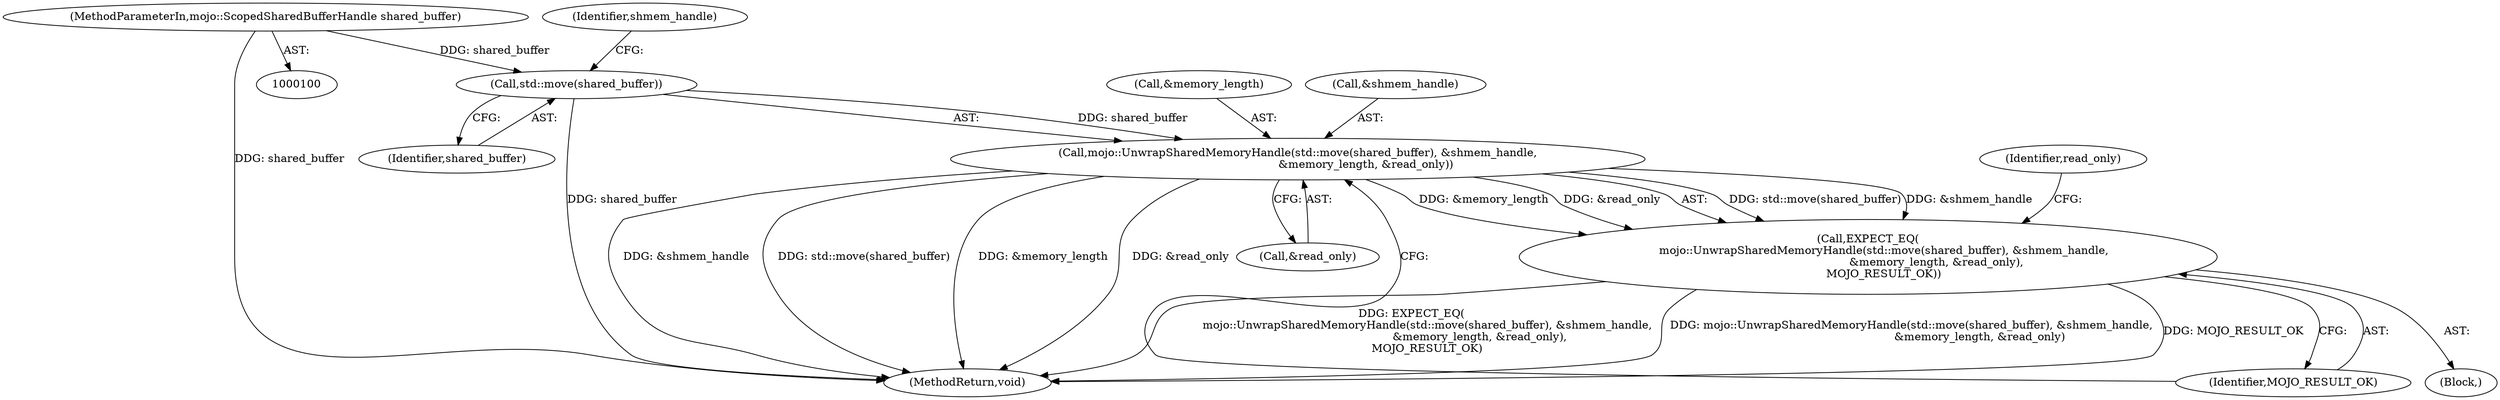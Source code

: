 digraph "0_Chrome_673ce95d481ea9368c4d4d43ac756ba1d6d9e608_29@API" {
"1000129" [label="(Call,std::move(shared_buffer))"];
"1000101" [label="(MethodParameterIn,mojo::ScopedSharedBufferHandle shared_buffer)"];
"1000128" [label="(Call,mojo::UnwrapSharedMemoryHandle(std::move(shared_buffer), &shmem_handle,\n                                       &memory_length, &read_only))"];
"1000127" [label="(Call,EXPECT_EQ(\n         mojo::UnwrapSharedMemoryHandle(std::move(shared_buffer), &shmem_handle,\n                                       &memory_length, &read_only),\n         MOJO_RESULT_OK))"];
"1000129" [label="(Call,std::move(shared_buffer))"];
"1000139" [label="(Identifier,read_only)"];
"1000133" [label="(Call,&memory_length)"];
"1000132" [label="(Identifier,shmem_handle)"];
"1000131" [label="(Call,&shmem_handle)"];
"1000127" [label="(Call,EXPECT_EQ(\n         mojo::UnwrapSharedMemoryHandle(std::move(shared_buffer), &shmem_handle,\n                                       &memory_length, &read_only),\n         MOJO_RESULT_OK))"];
"1000150" [label="(MethodReturn,void)"];
"1000128" [label="(Call,mojo::UnwrapSharedMemoryHandle(std::move(shared_buffer), &shmem_handle,\n                                       &memory_length, &read_only))"];
"1000103" [label="(Block,)"];
"1000137" [label="(Identifier,MOJO_RESULT_OK)"];
"1000101" [label="(MethodParameterIn,mojo::ScopedSharedBufferHandle shared_buffer)"];
"1000135" [label="(Call,&read_only)"];
"1000130" [label="(Identifier,shared_buffer)"];
"1000129" -> "1000128"  [label="AST: "];
"1000129" -> "1000130"  [label="CFG: "];
"1000130" -> "1000129"  [label="AST: "];
"1000132" -> "1000129"  [label="CFG: "];
"1000129" -> "1000150"  [label="DDG: shared_buffer"];
"1000129" -> "1000128"  [label="DDG: shared_buffer"];
"1000101" -> "1000129"  [label="DDG: shared_buffer"];
"1000101" -> "1000100"  [label="AST: "];
"1000101" -> "1000150"  [label="DDG: shared_buffer"];
"1000128" -> "1000127"  [label="AST: "];
"1000128" -> "1000135"  [label="CFG: "];
"1000131" -> "1000128"  [label="AST: "];
"1000133" -> "1000128"  [label="AST: "];
"1000135" -> "1000128"  [label="AST: "];
"1000137" -> "1000128"  [label="CFG: "];
"1000128" -> "1000150"  [label="DDG: &shmem_handle"];
"1000128" -> "1000150"  [label="DDG: std::move(shared_buffer)"];
"1000128" -> "1000150"  [label="DDG: &memory_length"];
"1000128" -> "1000150"  [label="DDG: &read_only"];
"1000128" -> "1000127"  [label="DDG: std::move(shared_buffer)"];
"1000128" -> "1000127"  [label="DDG: &shmem_handle"];
"1000128" -> "1000127"  [label="DDG: &memory_length"];
"1000128" -> "1000127"  [label="DDG: &read_only"];
"1000127" -> "1000103"  [label="AST: "];
"1000127" -> "1000137"  [label="CFG: "];
"1000137" -> "1000127"  [label="AST: "];
"1000139" -> "1000127"  [label="CFG: "];
"1000127" -> "1000150"  [label="DDG: EXPECT_EQ(\n         mojo::UnwrapSharedMemoryHandle(std::move(shared_buffer), &shmem_handle,\n                                       &memory_length, &read_only),\n         MOJO_RESULT_OK)"];
"1000127" -> "1000150"  [label="DDG: mojo::UnwrapSharedMemoryHandle(std::move(shared_buffer), &shmem_handle,\n                                       &memory_length, &read_only)"];
"1000127" -> "1000150"  [label="DDG: MOJO_RESULT_OK"];
}

